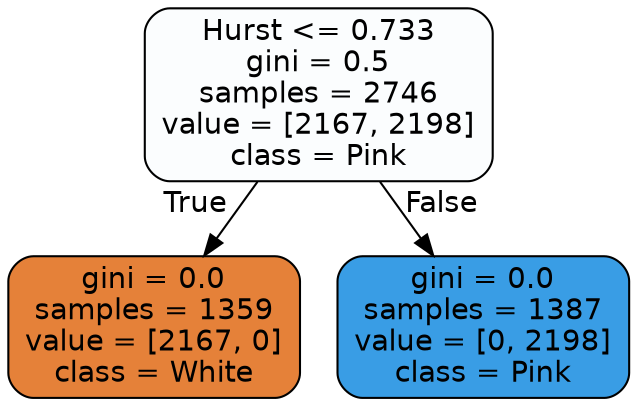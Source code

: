 digraph Tree {
node [shape=box, style="filled, rounded", color="black", fontname=helvetica] ;
edge [fontname=helvetica] ;
0 [label="Hurst <= 0.733\ngini = 0.5\nsamples = 2746\nvalue = [2167, 2198]\nclass = Pink", fillcolor="#399de504"] ;
1 [label="gini = 0.0\nsamples = 1359\nvalue = [2167, 0]\nclass = White", fillcolor="#e58139ff"] ;
0 -> 1 [labeldistance=2.5, labelangle=45, headlabel="True"] ;
2 [label="gini = 0.0\nsamples = 1387\nvalue = [0, 2198]\nclass = Pink", fillcolor="#399de5ff"] ;
0 -> 2 [labeldistance=2.5, labelangle=-45, headlabel="False"] ;
}